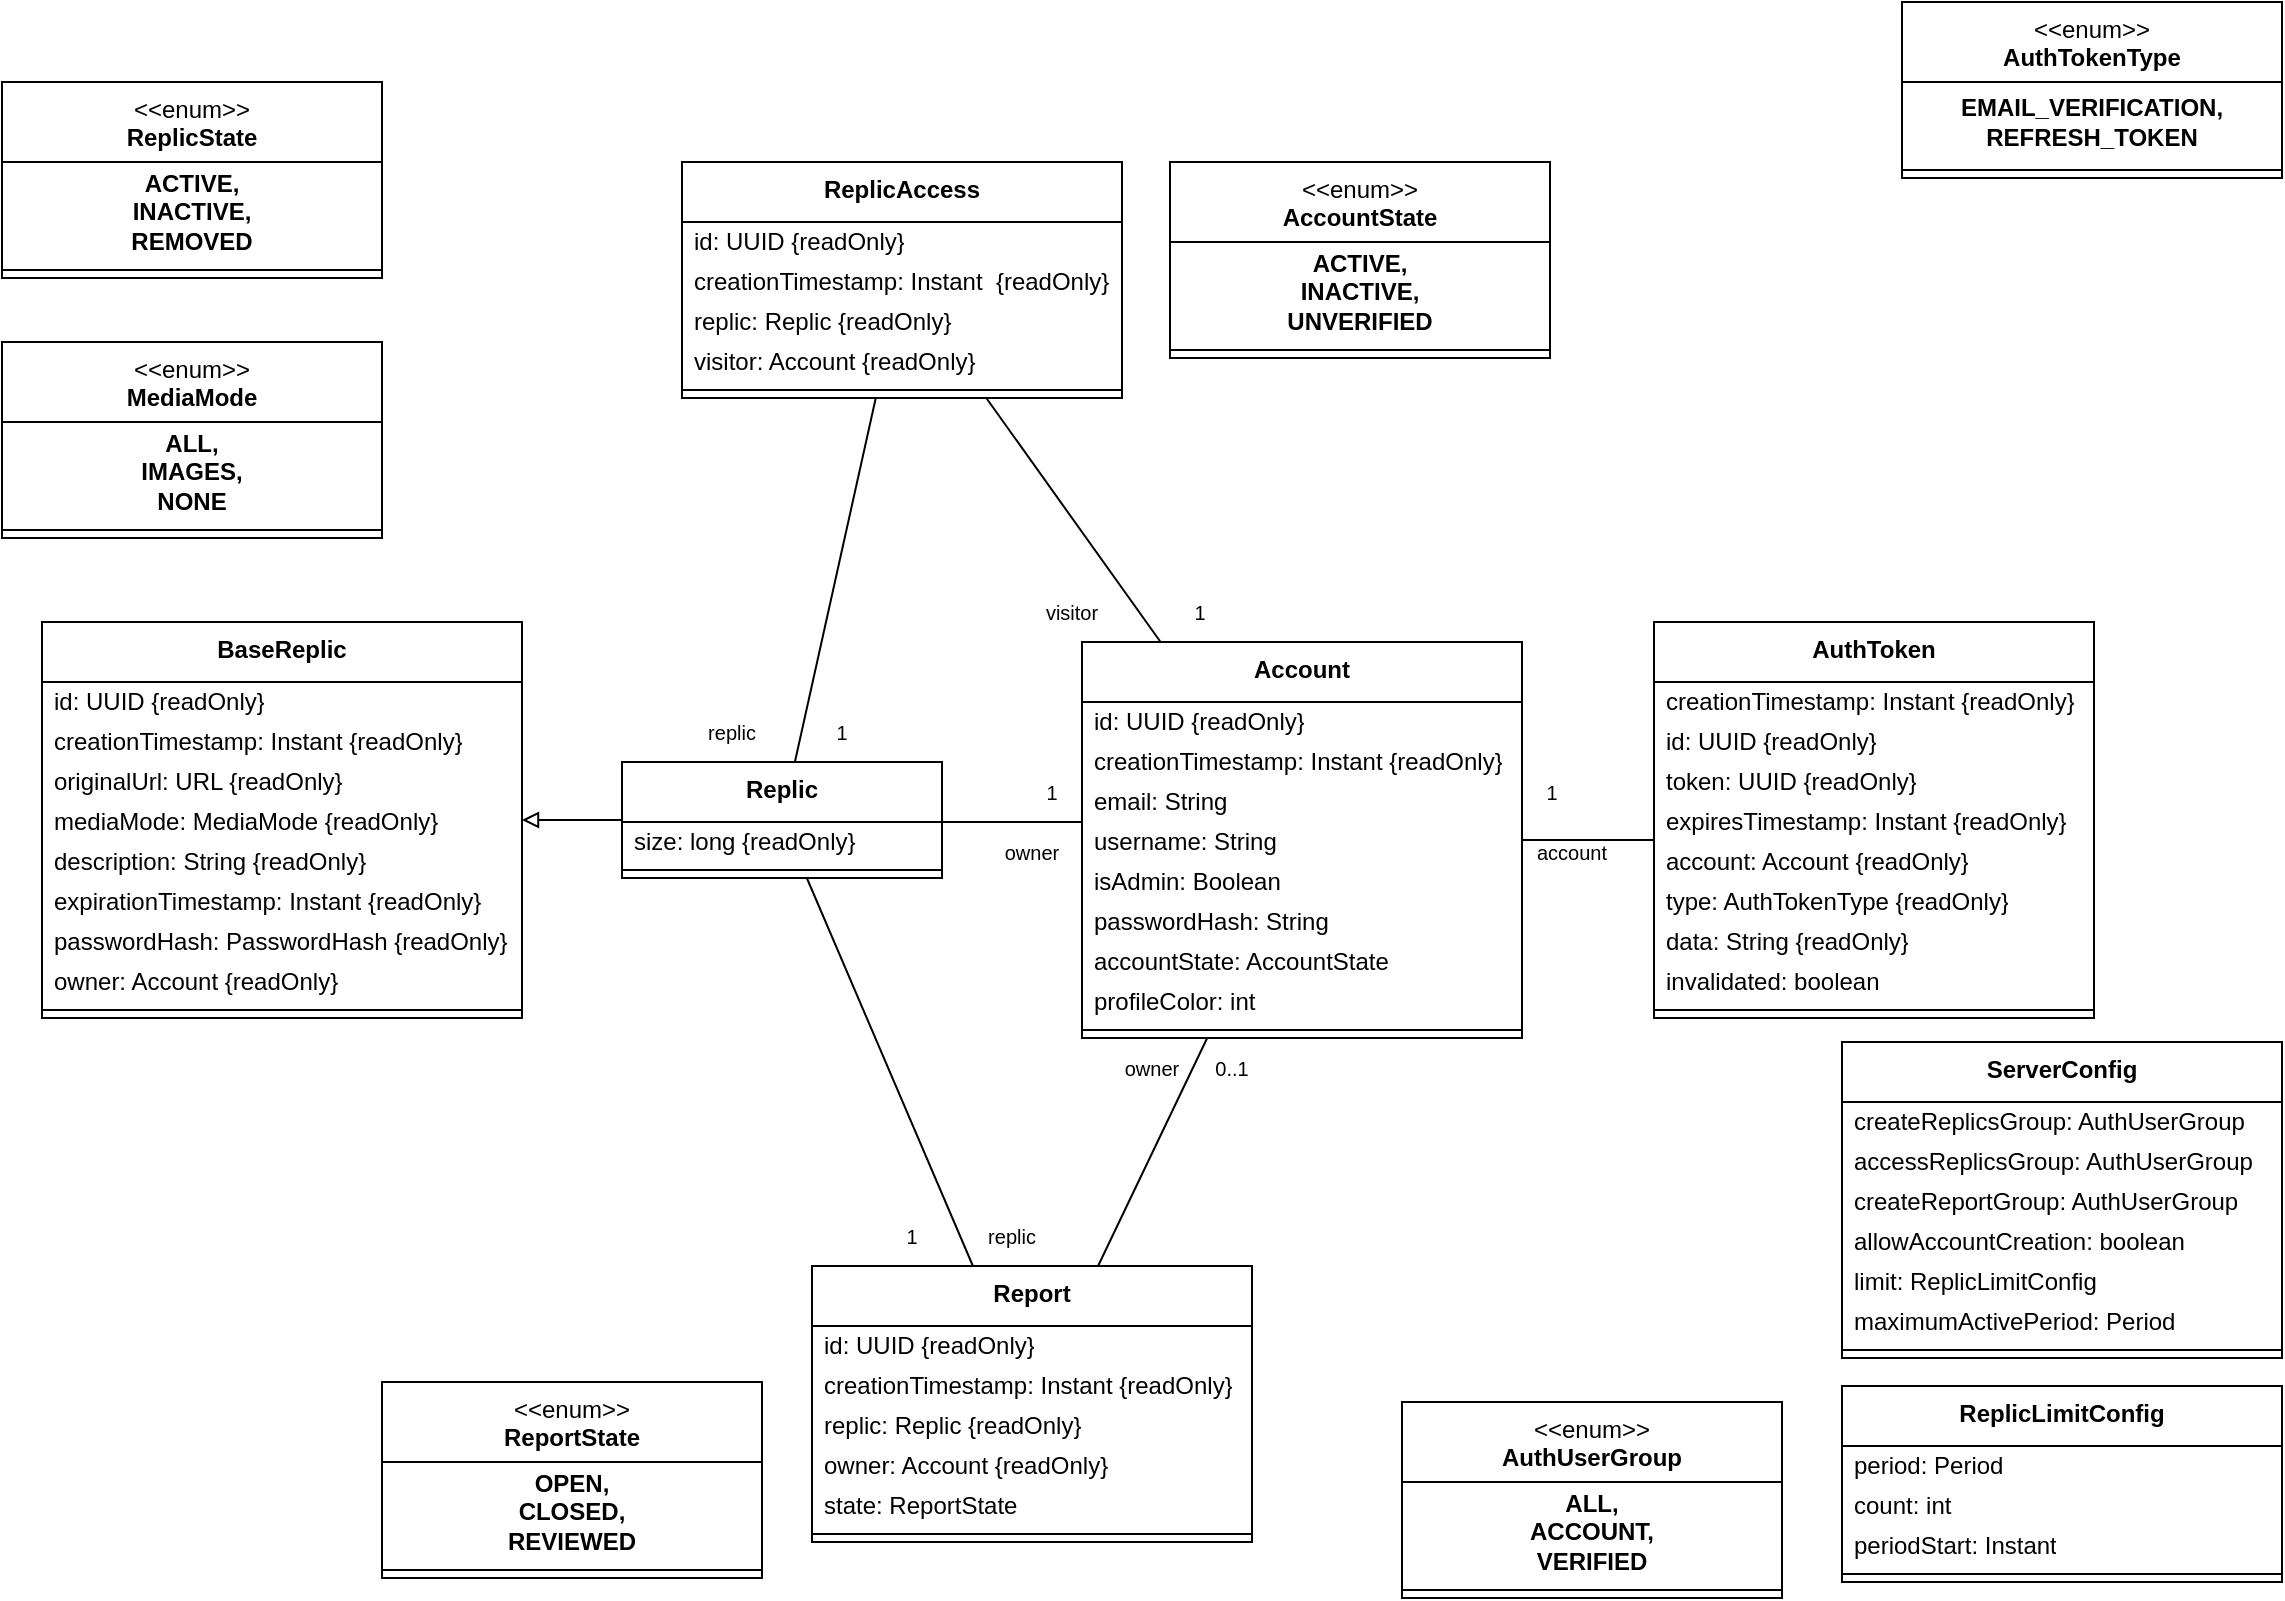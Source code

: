 <mxfile version="22.1.22" type="embed">
  <diagram name="Seite-1" id="tv3RCUC1lsHie5otSo7a">
    <mxGraphModel dx="645" dy="552" grid="1" gridSize="10" guides="1" tooltips="1" connect="1" arrows="1" fold="1" page="1" pageScale="1" pageWidth="1169" pageHeight="827" math="0" shadow="0">
      <root>
        <mxCell id="0" />
        <mxCell id="1" parent="0" />
        <mxCell id="7UgKAC-AJGtY0KaAJKL_-1" style="rounded=0;orthogonalLoop=1;jettySize=auto;html=1;endArrow=none;endFill=0;" parent="1" source="7UgKAC-AJGtY0KaAJKL_-3" target="7UgKAC-AJGtY0KaAJKL_-10" edge="1">
          <mxGeometry relative="1" as="geometry" />
        </mxCell>
        <mxCell id="7UgKAC-AJGtY0KaAJKL_-2" style="rounded=0;orthogonalLoop=1;jettySize=auto;html=1;endArrow=none;endFill=0;" parent="1" source="7UgKAC-AJGtY0KaAJKL_-3" target="7UgKAC-AJGtY0KaAJKL_-28" edge="1">
          <mxGeometry relative="1" as="geometry" />
        </mxCell>
        <mxCell id="7UgKAC-AJGtY0KaAJKL_-3" value="&lt;b&gt;ReplicAccess&lt;/b&gt;" style="swimlane;fontStyle=0;align=center;verticalAlign=top;childLayout=stackLayout;horizontal=1;startSize=30;horizontalStack=0;resizeParent=1;resizeParentMax=0;resizeLast=0;collapsible=0;marginBottom=0;html=1;whiteSpace=wrap;" parent="1" vertex="1">
          <mxGeometry x="350" y="90" width="220" height="118" as="geometry" />
        </mxCell>
        <mxCell id="7UgKAC-AJGtY0KaAJKL_-4" value="id: UUID {readOnly}" style="text;html=1;strokeColor=none;fillColor=none;align=left;verticalAlign=middle;spacingLeft=4;spacingRight=4;overflow=hidden;rotatable=0;points=[[0,0.5],[1,0.5]];portConstraint=eastwest;whiteSpace=wrap;" parent="7UgKAC-AJGtY0KaAJKL_-3" vertex="1">
          <mxGeometry y="30" width="220" height="20" as="geometry" />
        </mxCell>
        <mxCell id="7UgKAC-AJGtY0KaAJKL_-5" value="creationTimestamp: Instant&amp;nbsp; {readOnly}" style="text;html=1;strokeColor=none;fillColor=none;align=left;verticalAlign=middle;spacingLeft=4;spacingRight=4;overflow=hidden;rotatable=0;points=[[0,0.5],[1,0.5]];portConstraint=eastwest;whiteSpace=wrap;" parent="7UgKAC-AJGtY0KaAJKL_-3" vertex="1">
          <mxGeometry y="50" width="220" height="20" as="geometry" />
        </mxCell>
        <mxCell id="7UgKAC-AJGtY0KaAJKL_-6" value="replic: Replic&amp;nbsp;{readOnly}" style="text;html=1;strokeColor=none;fillColor=none;align=left;verticalAlign=middle;spacingLeft=4;spacingRight=4;overflow=hidden;rotatable=0;points=[[0,0.5],[1,0.5]];portConstraint=eastwest;whiteSpace=wrap;" parent="7UgKAC-AJGtY0KaAJKL_-3" vertex="1">
          <mxGeometry y="70" width="220" height="20" as="geometry" />
        </mxCell>
        <mxCell id="7UgKAC-AJGtY0KaAJKL_-7" value="visitor: Account {readOnly}" style="text;html=1;strokeColor=none;fillColor=none;align=left;verticalAlign=middle;spacingLeft=4;spacingRight=4;overflow=hidden;rotatable=0;points=[[0,0.5],[1,0.5]];portConstraint=eastwest;whiteSpace=wrap;" parent="7UgKAC-AJGtY0KaAJKL_-3" vertex="1">
          <mxGeometry y="90" width="220" height="20" as="geometry" />
        </mxCell>
        <mxCell id="7UgKAC-AJGtY0KaAJKL_-8" value="" style="line;strokeWidth=1;fillColor=none;align=left;verticalAlign=middle;spacingTop=-1;spacingLeft=3;spacingRight=3;rotatable=0;labelPosition=right;points=[];portConstraint=eastwest;" parent="7UgKAC-AJGtY0KaAJKL_-3" vertex="1">
          <mxGeometry y="110" width="220" height="8" as="geometry" />
        </mxCell>
        <mxCell id="7UgKAC-AJGtY0KaAJKL_-9" style="edgeStyle=orthogonalEdgeStyle;rounded=0;orthogonalLoop=1;jettySize=auto;html=1;endArrow=none;endFill=0;" parent="1" source="7UgKAC-AJGtY0KaAJKL_-10" target="7UgKAC-AJGtY0KaAJKL_-28" edge="1">
          <mxGeometry relative="1" as="geometry">
            <Array as="points">
              <mxPoint x="510" y="420" />
              <mxPoint x="510" y="420" />
            </Array>
          </mxGeometry>
        </mxCell>
        <mxCell id="7UgKAC-AJGtY0KaAJKL_-103" style="edgeStyle=orthogonalEdgeStyle;rounded=0;orthogonalLoop=1;jettySize=auto;html=1;endArrow=block;endFill=0;" parent="1" source="7UgKAC-AJGtY0KaAJKL_-10" target="7UgKAC-AJGtY0KaAJKL_-92" edge="1">
          <mxGeometry relative="1" as="geometry" />
        </mxCell>
        <mxCell id="7UgKAC-AJGtY0KaAJKL_-10" value="&lt;b&gt;Replic&lt;/b&gt;" style="swimlane;fontStyle=0;align=center;verticalAlign=top;childLayout=stackLayout;horizontal=1;startSize=30;horizontalStack=0;resizeParent=1;resizeParentMax=0;resizeLast=0;collapsible=0;marginBottom=0;html=1;whiteSpace=wrap;" parent="1" vertex="1">
          <mxGeometry x="320" y="390" width="160" height="58" as="geometry" />
        </mxCell>
        <mxCell id="7UgKAC-AJGtY0KaAJKL_-19" value="size: long {readOnly}" style="text;html=1;strokeColor=none;fillColor=none;align=left;verticalAlign=middle;spacingLeft=4;spacingRight=4;overflow=hidden;rotatable=0;points=[[0,0.5],[1,0.5]];portConstraint=eastwest;whiteSpace=wrap;" parent="7UgKAC-AJGtY0KaAJKL_-10" vertex="1">
          <mxGeometry y="30" width="160" height="20" as="geometry" />
        </mxCell>
        <mxCell id="7UgKAC-AJGtY0KaAJKL_-20" value="" style="line;strokeWidth=1;fillColor=none;align=left;verticalAlign=middle;spacingTop=-1;spacingLeft=3;spacingRight=3;rotatable=0;labelPosition=right;points=[];portConstraint=eastwest;" parent="7UgKAC-AJGtY0KaAJKL_-10" vertex="1">
          <mxGeometry y="50" width="160" height="8" as="geometry" />
        </mxCell>
        <mxCell id="7UgKAC-AJGtY0KaAJKL_-21" value="&lt;div&gt;&amp;lt;&amp;lt;enum&amp;gt;&amp;gt;&lt;/div&gt;&lt;div&gt;&lt;b&gt;ReplicState&lt;/b&gt;&lt;/div&gt;" style="swimlane;fontStyle=0;align=center;verticalAlign=top;childLayout=stackLayout;horizontal=1;startSize=40;horizontalStack=0;resizeParent=1;resizeParentMax=0;resizeLast=0;collapsible=0;marginBottom=0;html=1;whiteSpace=wrap;" parent="1" vertex="1">
          <mxGeometry x="10" y="50" width="190" height="98" as="geometry" />
        </mxCell>
        <mxCell id="7UgKAC-AJGtY0KaAJKL_-22" value="&lt;div&gt;ACTIVE,&lt;/div&gt;&lt;div&gt;INACTIVE,&lt;/div&gt;&lt;div&gt;REMOVED&lt;/div&gt;" style="text;html=1;strokeColor=none;fillColor=none;align=center;verticalAlign=middle;spacingLeft=4;spacingRight=4;overflow=hidden;rotatable=0;points=[[0,0.5],[1,0.5]];portConstraint=eastwest;whiteSpace=wrap;fontStyle=1" parent="7UgKAC-AJGtY0KaAJKL_-21" vertex="1">
          <mxGeometry y="40" width="190" height="50" as="geometry" />
        </mxCell>
        <mxCell id="7UgKAC-AJGtY0KaAJKL_-23" value="" style="line;strokeWidth=1;fillColor=none;align=left;verticalAlign=middle;spacingTop=-1;spacingLeft=3;spacingRight=3;rotatable=0;labelPosition=right;points=[];portConstraint=eastwest;" parent="7UgKAC-AJGtY0KaAJKL_-21" vertex="1">
          <mxGeometry y="90" width="190" height="8" as="geometry" />
        </mxCell>
        <mxCell id="7UgKAC-AJGtY0KaAJKL_-24" value="&lt;div&gt;&amp;lt;&amp;lt;enum&amp;gt;&amp;gt;&lt;/div&gt;&lt;div&gt;&lt;b&gt;MediaMode&lt;/b&gt;&lt;/div&gt;" style="swimlane;fontStyle=0;align=center;verticalAlign=top;childLayout=stackLayout;horizontal=1;startSize=40;horizontalStack=0;resizeParent=1;resizeParentMax=0;resizeLast=0;collapsible=0;marginBottom=0;html=1;whiteSpace=wrap;" parent="1" vertex="1">
          <mxGeometry x="10" y="180" width="190" height="98" as="geometry" />
        </mxCell>
        <mxCell id="7UgKAC-AJGtY0KaAJKL_-25" value="&lt;div&gt;ALL,&lt;/div&gt;&lt;div&gt;IMAGES,&lt;/div&gt;&lt;div&gt;NONE&lt;/div&gt;" style="text;html=1;strokeColor=none;fillColor=none;align=center;verticalAlign=middle;spacingLeft=4;spacingRight=4;overflow=hidden;rotatable=0;points=[[0,0.5],[1,0.5]];portConstraint=eastwest;whiteSpace=wrap;fontStyle=1" parent="7UgKAC-AJGtY0KaAJKL_-24" vertex="1">
          <mxGeometry y="40" width="190" height="50" as="geometry" />
        </mxCell>
        <mxCell id="7UgKAC-AJGtY0KaAJKL_-26" value="" style="line;strokeWidth=1;fillColor=none;align=left;verticalAlign=middle;spacingTop=-1;spacingLeft=3;spacingRight=3;rotatable=0;labelPosition=right;points=[];portConstraint=eastwest;" parent="7UgKAC-AJGtY0KaAJKL_-24" vertex="1">
          <mxGeometry y="90" width="190" height="8" as="geometry" />
        </mxCell>
        <mxCell id="7UgKAC-AJGtY0KaAJKL_-27" style="edgeStyle=orthogonalEdgeStyle;rounded=0;orthogonalLoop=1;jettySize=auto;html=1;endArrow=none;endFill=0;" parent="1" source="7UgKAC-AJGtY0KaAJKL_-28" target="7UgKAC-AJGtY0KaAJKL_-40" edge="1">
          <mxGeometry relative="1" as="geometry">
            <Array as="points">
              <mxPoint x="870" y="420" />
            </Array>
          </mxGeometry>
        </mxCell>
        <mxCell id="7UgKAC-AJGtY0KaAJKL_-28" value="&lt;div&gt;&lt;b&gt;Account&lt;/b&gt;&lt;/div&gt;" style="swimlane;fontStyle=0;align=center;verticalAlign=top;childLayout=stackLayout;horizontal=1;startSize=30;horizontalStack=0;resizeParent=1;resizeParentMax=0;resizeLast=0;collapsible=0;marginBottom=0;html=1;whiteSpace=wrap;" parent="1" vertex="1">
          <mxGeometry x="550" y="330" width="220" height="198" as="geometry" />
        </mxCell>
        <mxCell id="7UgKAC-AJGtY0KaAJKL_-29" value="id: UUID {readOnly}" style="text;html=1;strokeColor=none;fillColor=none;align=left;verticalAlign=middle;spacingLeft=4;spacingRight=4;overflow=hidden;rotatable=0;points=[[0,0.5],[1,0.5]];portConstraint=eastwest;whiteSpace=wrap;" parent="7UgKAC-AJGtY0KaAJKL_-28" vertex="1">
          <mxGeometry y="30" width="220" height="20" as="geometry" />
        </mxCell>
        <mxCell id="7UgKAC-AJGtY0KaAJKL_-30" value="creationTimestamp: Instant {readOnly}" style="text;html=1;strokeColor=none;fillColor=none;align=left;verticalAlign=middle;spacingLeft=4;spacingRight=4;overflow=hidden;rotatable=0;points=[[0,0.5],[1,0.5]];portConstraint=eastwest;whiteSpace=wrap;" parent="7UgKAC-AJGtY0KaAJKL_-28" vertex="1">
          <mxGeometry y="50" width="220" height="20" as="geometry" />
        </mxCell>
        <mxCell id="7UgKAC-AJGtY0KaAJKL_-31" value="email: String" style="text;html=1;strokeColor=none;fillColor=none;align=left;verticalAlign=middle;spacingLeft=4;spacingRight=4;overflow=hidden;rotatable=0;points=[[0,0.5],[1,0.5]];portConstraint=eastwest;whiteSpace=wrap;" parent="7UgKAC-AJGtY0KaAJKL_-28" vertex="1">
          <mxGeometry y="70" width="220" height="20" as="geometry" />
        </mxCell>
        <mxCell id="7UgKAC-AJGtY0KaAJKL_-32" value="username: String" style="text;html=1;strokeColor=none;fillColor=none;align=left;verticalAlign=middle;spacingLeft=4;spacingRight=4;overflow=hidden;rotatable=0;points=[[0,0.5],[1,0.5]];portConstraint=eastwest;whiteSpace=wrap;" parent="7UgKAC-AJGtY0KaAJKL_-28" vertex="1">
          <mxGeometry y="90" width="220" height="20" as="geometry" />
        </mxCell>
        <mxCell id="2" value="isAdmin: Boolean" style="text;html=1;strokeColor=none;fillColor=none;align=left;verticalAlign=middle;spacingLeft=4;spacingRight=4;overflow=hidden;rotatable=0;points=[[0,0.5],[1,0.5]];portConstraint=eastwest;whiteSpace=wrap;" parent="7UgKAC-AJGtY0KaAJKL_-28" vertex="1">
          <mxGeometry y="110" width="220" height="20" as="geometry" />
        </mxCell>
        <mxCell id="7UgKAC-AJGtY0KaAJKL_-33" value="passwordHash: String" style="text;html=1;strokeColor=none;fillColor=none;align=left;verticalAlign=middle;spacingLeft=4;spacingRight=4;overflow=hidden;rotatable=0;points=[[0,0.5],[1,0.5]];portConstraint=eastwest;whiteSpace=wrap;" parent="7UgKAC-AJGtY0KaAJKL_-28" vertex="1">
          <mxGeometry y="130" width="220" height="20" as="geometry" />
        </mxCell>
        <mxCell id="7UgKAC-AJGtY0KaAJKL_-34" value="accountState: AccountState" style="text;html=1;strokeColor=none;fillColor=none;align=left;verticalAlign=middle;spacingLeft=4;spacingRight=4;overflow=hidden;rotatable=0;points=[[0,0.5],[1,0.5]];portConstraint=eastwest;whiteSpace=wrap;" parent="7UgKAC-AJGtY0KaAJKL_-28" vertex="1">
          <mxGeometry y="150" width="220" height="20" as="geometry" />
        </mxCell>
        <mxCell id="7UgKAC-AJGtY0KaAJKL_-35" value="profileColor: int" style="text;html=1;strokeColor=none;fillColor=none;align=left;verticalAlign=middle;spacingLeft=4;spacingRight=4;overflow=hidden;rotatable=0;points=[[0,0.5],[1,0.5]];portConstraint=eastwest;whiteSpace=wrap;" parent="7UgKAC-AJGtY0KaAJKL_-28" vertex="1">
          <mxGeometry y="170" width="220" height="20" as="geometry" />
        </mxCell>
        <mxCell id="7UgKAC-AJGtY0KaAJKL_-36" value="" style="line;strokeWidth=1;fillColor=none;align=left;verticalAlign=middle;spacingTop=-1;spacingLeft=3;spacingRight=3;rotatable=0;labelPosition=right;points=[];portConstraint=eastwest;" parent="7UgKAC-AJGtY0KaAJKL_-28" vertex="1">
          <mxGeometry y="190" width="220" height="8" as="geometry" />
        </mxCell>
        <mxCell id="7UgKAC-AJGtY0KaAJKL_-37" value="&lt;div&gt;&amp;lt;&amp;lt;enum&amp;gt;&amp;gt;&lt;/div&gt;&lt;div&gt;&lt;b&gt;AccountState&lt;/b&gt;&lt;/div&gt;" style="swimlane;fontStyle=0;align=center;verticalAlign=top;childLayout=stackLayout;horizontal=1;startSize=40;horizontalStack=0;resizeParent=1;resizeParentMax=0;resizeLast=0;collapsible=0;marginBottom=0;html=1;whiteSpace=wrap;" parent="1" vertex="1">
          <mxGeometry x="594" y="90" width="190" height="98" as="geometry" />
        </mxCell>
        <mxCell id="7UgKAC-AJGtY0KaAJKL_-38" value="&lt;div&gt;ACTIVE,&lt;/div&gt;&lt;div&gt;INACTIVE,&lt;/div&gt;&lt;div&gt;UNVERIFIED&lt;/div&gt;" style="text;html=1;strokeColor=none;fillColor=none;align=center;verticalAlign=middle;spacingLeft=4;spacingRight=4;overflow=hidden;rotatable=0;points=[[0,0.5],[1,0.5]];portConstraint=eastwest;whiteSpace=wrap;fontStyle=1" parent="7UgKAC-AJGtY0KaAJKL_-37" vertex="1">
          <mxGeometry y="40" width="190" height="50" as="geometry" />
        </mxCell>
        <mxCell id="7UgKAC-AJGtY0KaAJKL_-39" value="" style="line;strokeWidth=1;fillColor=none;align=left;verticalAlign=middle;spacingTop=-1;spacingLeft=3;spacingRight=3;rotatable=0;labelPosition=right;points=[];portConstraint=eastwest;" parent="7UgKAC-AJGtY0KaAJKL_-37" vertex="1">
          <mxGeometry y="90" width="190" height="8" as="geometry" />
        </mxCell>
        <mxCell id="7UgKAC-AJGtY0KaAJKL_-40" value="&lt;b&gt;AuthToken&lt;/b&gt;" style="swimlane;fontStyle=0;align=center;verticalAlign=top;childLayout=stackLayout;horizontal=1;startSize=30;horizontalStack=0;resizeParent=1;resizeParentMax=0;resizeLast=0;collapsible=0;marginBottom=0;html=1;whiteSpace=wrap;" parent="1" vertex="1">
          <mxGeometry x="836" y="320" width="220" height="198" as="geometry" />
        </mxCell>
        <mxCell id="7UgKAC-AJGtY0KaAJKL_-41" value="creationTimestamp: Instant {readOnly}" style="text;html=1;strokeColor=none;fillColor=none;align=left;verticalAlign=middle;spacingLeft=4;spacingRight=4;overflow=hidden;rotatable=0;points=[[0,0.5],[1,0.5]];portConstraint=eastwest;whiteSpace=wrap;" parent="7UgKAC-AJGtY0KaAJKL_-40" vertex="1">
          <mxGeometry y="30" width="220" height="20" as="geometry" />
        </mxCell>
        <mxCell id="7UgKAC-AJGtY0KaAJKL_-42" value="id: UUID {readOnly}" style="text;html=1;strokeColor=none;fillColor=none;align=left;verticalAlign=middle;spacingLeft=4;spacingRight=4;overflow=hidden;rotatable=0;points=[[0,0.5],[1,0.5]];portConstraint=eastwest;whiteSpace=wrap;" parent="7UgKAC-AJGtY0KaAJKL_-40" vertex="1">
          <mxGeometry y="50" width="220" height="20" as="geometry" />
        </mxCell>
        <mxCell id="7UgKAC-AJGtY0KaAJKL_-43" value="token: UUID {readOnly}" style="text;html=1;strokeColor=none;fillColor=none;align=left;verticalAlign=middle;spacingLeft=4;spacingRight=4;overflow=hidden;rotatable=0;points=[[0,0.5],[1,0.5]];portConstraint=eastwest;whiteSpace=wrap;" parent="7UgKAC-AJGtY0KaAJKL_-40" vertex="1">
          <mxGeometry y="70" width="220" height="20" as="geometry" />
        </mxCell>
        <mxCell id="7UgKAC-AJGtY0KaAJKL_-44" value="expiresTimestamp: Instant {readOnly}" style="text;html=1;strokeColor=none;fillColor=none;align=left;verticalAlign=middle;spacingLeft=4;spacingRight=4;overflow=hidden;rotatable=0;points=[[0,0.5],[1,0.5]];portConstraint=eastwest;whiteSpace=wrap;" parent="7UgKAC-AJGtY0KaAJKL_-40" vertex="1">
          <mxGeometry y="90" width="220" height="20" as="geometry" />
        </mxCell>
        <mxCell id="7UgKAC-AJGtY0KaAJKL_-45" value="account: Account {readOnly}" style="text;html=1;strokeColor=none;fillColor=none;align=left;verticalAlign=middle;spacingLeft=4;spacingRight=4;overflow=hidden;rotatable=0;points=[[0,0.5],[1,0.5]];portConstraint=eastwest;whiteSpace=wrap;" parent="7UgKAC-AJGtY0KaAJKL_-40" vertex="1">
          <mxGeometry y="110" width="220" height="20" as="geometry" />
        </mxCell>
        <mxCell id="7UgKAC-AJGtY0KaAJKL_-46" value="type: AuthTokenType {readOnly}" style="text;html=1;strokeColor=none;fillColor=none;align=left;verticalAlign=middle;spacingLeft=4;spacingRight=4;overflow=hidden;rotatable=0;points=[[0,0.5],[1,0.5]];portConstraint=eastwest;whiteSpace=wrap;" parent="7UgKAC-AJGtY0KaAJKL_-40" vertex="1">
          <mxGeometry y="130" width="220" height="20" as="geometry" />
        </mxCell>
        <mxCell id="7UgKAC-AJGtY0KaAJKL_-47" value="data: String {readOnly}" style="text;html=1;strokeColor=none;fillColor=none;align=left;verticalAlign=middle;spacingLeft=4;spacingRight=4;overflow=hidden;rotatable=0;points=[[0,0.5],[1,0.5]];portConstraint=eastwest;whiteSpace=wrap;" parent="7UgKAC-AJGtY0KaAJKL_-40" vertex="1">
          <mxGeometry y="150" width="220" height="20" as="geometry" />
        </mxCell>
        <mxCell id="7UgKAC-AJGtY0KaAJKL_-48" value="invalidated: boolean" style="text;html=1;strokeColor=none;fillColor=none;align=left;verticalAlign=middle;spacingLeft=4;spacingRight=4;overflow=hidden;rotatable=0;points=[[0,0.5],[1,0.5]];portConstraint=eastwest;whiteSpace=wrap;" parent="7UgKAC-AJGtY0KaAJKL_-40" vertex="1">
          <mxGeometry y="170" width="220" height="20" as="geometry" />
        </mxCell>
        <mxCell id="7UgKAC-AJGtY0KaAJKL_-49" value="" style="line;strokeWidth=1;fillColor=none;align=left;verticalAlign=middle;spacingTop=-1;spacingLeft=3;spacingRight=3;rotatable=0;labelPosition=right;points=[];portConstraint=eastwest;" parent="7UgKAC-AJGtY0KaAJKL_-40" vertex="1">
          <mxGeometry y="190" width="220" height="8" as="geometry" />
        </mxCell>
        <mxCell id="7UgKAC-AJGtY0KaAJKL_-50" value="&lt;div&gt;&amp;lt;&amp;lt;enum&amp;gt;&amp;gt;&lt;/div&gt;&lt;div&gt;&lt;b&gt;ReportState&lt;/b&gt;&lt;/div&gt;" style="swimlane;fontStyle=0;align=center;verticalAlign=top;childLayout=stackLayout;horizontal=1;startSize=40;horizontalStack=0;resizeParent=1;resizeParentMax=0;resizeLast=0;collapsible=0;marginBottom=0;html=1;whiteSpace=wrap;" parent="1" vertex="1">
          <mxGeometry x="200" y="700" width="190" height="98" as="geometry" />
        </mxCell>
        <mxCell id="7UgKAC-AJGtY0KaAJKL_-51" value="&lt;div&gt;OPEN,&lt;/div&gt;&lt;div&gt;CLOSED,&lt;/div&gt;&lt;div&gt;REVIEWED&lt;/div&gt;" style="text;html=1;strokeColor=none;fillColor=none;align=center;verticalAlign=middle;spacingLeft=4;spacingRight=4;overflow=hidden;rotatable=0;points=[[0,0.5],[1,0.5]];portConstraint=eastwest;whiteSpace=wrap;fontStyle=1" parent="7UgKAC-AJGtY0KaAJKL_-50" vertex="1">
          <mxGeometry y="40" width="190" height="50" as="geometry" />
        </mxCell>
        <mxCell id="7UgKAC-AJGtY0KaAJKL_-52" value="" style="line;strokeWidth=1;fillColor=none;align=left;verticalAlign=middle;spacingTop=-1;spacingLeft=3;spacingRight=3;rotatable=0;labelPosition=right;points=[];portConstraint=eastwest;" parent="7UgKAC-AJGtY0KaAJKL_-50" vertex="1">
          <mxGeometry y="90" width="190" height="8" as="geometry" />
        </mxCell>
        <mxCell id="7UgKAC-AJGtY0KaAJKL_-53" style="rounded=0;orthogonalLoop=1;jettySize=auto;html=1;endArrow=none;endFill=0;" parent="1" source="7UgKAC-AJGtY0KaAJKL_-55" target="7UgKAC-AJGtY0KaAJKL_-28" edge="1">
          <mxGeometry relative="1" as="geometry" />
        </mxCell>
        <mxCell id="7UgKAC-AJGtY0KaAJKL_-54" style="rounded=0;orthogonalLoop=1;jettySize=auto;html=1;endArrow=none;endFill=0;" parent="1" source="7UgKAC-AJGtY0KaAJKL_-55" target="7UgKAC-AJGtY0KaAJKL_-10" edge="1">
          <mxGeometry relative="1" as="geometry" />
        </mxCell>
        <mxCell id="7UgKAC-AJGtY0KaAJKL_-55" value="&lt;b&gt;Report&lt;/b&gt;" style="swimlane;fontStyle=0;align=center;verticalAlign=top;childLayout=stackLayout;horizontal=1;startSize=30;horizontalStack=0;resizeParent=1;resizeParentMax=0;resizeLast=0;collapsible=0;marginBottom=0;html=1;whiteSpace=wrap;" parent="1" vertex="1">
          <mxGeometry x="415" y="642" width="220" height="138" as="geometry" />
        </mxCell>
        <mxCell id="7UgKAC-AJGtY0KaAJKL_-56" value="id: UUID {readOnly}" style="text;html=1;strokeColor=none;fillColor=none;align=left;verticalAlign=middle;spacingLeft=4;spacingRight=4;overflow=hidden;rotatable=0;points=[[0,0.5],[1,0.5]];portConstraint=eastwest;whiteSpace=wrap;" parent="7UgKAC-AJGtY0KaAJKL_-55" vertex="1">
          <mxGeometry y="30" width="220" height="20" as="geometry" />
        </mxCell>
        <mxCell id="7UgKAC-AJGtY0KaAJKL_-57" value="creationTimestamp: Instant {readOnly}" style="text;html=1;strokeColor=none;fillColor=none;align=left;verticalAlign=middle;spacingLeft=4;spacingRight=4;overflow=hidden;rotatable=0;points=[[0,0.5],[1,0.5]];portConstraint=eastwest;whiteSpace=wrap;" parent="7UgKAC-AJGtY0KaAJKL_-55" vertex="1">
          <mxGeometry y="50" width="220" height="20" as="geometry" />
        </mxCell>
        <mxCell id="7UgKAC-AJGtY0KaAJKL_-58" value="replic: Replic {readOnly}" style="text;html=1;strokeColor=none;fillColor=none;align=left;verticalAlign=middle;spacingLeft=4;spacingRight=4;overflow=hidden;rotatable=0;points=[[0,0.5],[1,0.5]];portConstraint=eastwest;whiteSpace=wrap;" parent="7UgKAC-AJGtY0KaAJKL_-55" vertex="1">
          <mxGeometry y="70" width="220" height="20" as="geometry" />
        </mxCell>
        <mxCell id="7UgKAC-AJGtY0KaAJKL_-59" value="owner: Account {readOnly}" style="text;html=1;strokeColor=none;fillColor=none;align=left;verticalAlign=middle;spacingLeft=4;spacingRight=4;overflow=hidden;rotatable=0;points=[[0,0.5],[1,0.5]];portConstraint=eastwest;whiteSpace=wrap;" parent="7UgKAC-AJGtY0KaAJKL_-55" vertex="1">
          <mxGeometry y="90" width="220" height="20" as="geometry" />
        </mxCell>
        <mxCell id="7UgKAC-AJGtY0KaAJKL_-60" value="state: ReportState" style="text;html=1;strokeColor=none;fillColor=none;align=left;verticalAlign=middle;spacingLeft=4;spacingRight=4;overflow=hidden;rotatable=0;points=[[0,0.5],[1,0.5]];portConstraint=eastwest;whiteSpace=wrap;" parent="7UgKAC-AJGtY0KaAJKL_-55" vertex="1">
          <mxGeometry y="110" width="220" height="20" as="geometry" />
        </mxCell>
        <mxCell id="7UgKAC-AJGtY0KaAJKL_-61" value="" style="line;strokeWidth=1;fillColor=none;align=left;verticalAlign=middle;spacingTop=-1;spacingLeft=3;spacingRight=3;rotatable=0;labelPosition=right;points=[];portConstraint=eastwest;" parent="7UgKAC-AJGtY0KaAJKL_-55" vertex="1">
          <mxGeometry y="130" width="220" height="8" as="geometry" />
        </mxCell>
        <mxCell id="7UgKAC-AJGtY0KaAJKL_-62" value="&lt;div&gt;&amp;lt;&amp;lt;enum&amp;gt;&amp;gt;&lt;/div&gt;&lt;div&gt;&lt;b&gt;AuthUserGroup&lt;/b&gt;&lt;/div&gt;" style="swimlane;fontStyle=0;align=center;verticalAlign=top;childLayout=stackLayout;horizontal=1;startSize=40;horizontalStack=0;resizeParent=1;resizeParentMax=0;resizeLast=0;collapsible=0;marginBottom=0;html=1;whiteSpace=wrap;" parent="1" vertex="1">
          <mxGeometry x="710" y="710" width="190" height="98" as="geometry" />
        </mxCell>
        <mxCell id="7UgKAC-AJGtY0KaAJKL_-63" value="&lt;div&gt;ALL,&lt;/div&gt;&lt;div&gt;ACCOUNT,&lt;/div&gt;&lt;div&gt;VERIFIED&lt;/div&gt;" style="text;html=1;strokeColor=none;fillColor=none;align=center;verticalAlign=middle;spacingLeft=4;spacingRight=4;overflow=hidden;rotatable=0;points=[[0,0.5],[1,0.5]];portConstraint=eastwest;whiteSpace=wrap;fontStyle=1" parent="7UgKAC-AJGtY0KaAJKL_-62" vertex="1">
          <mxGeometry y="40" width="190" height="50" as="geometry" />
        </mxCell>
        <mxCell id="7UgKAC-AJGtY0KaAJKL_-64" value="" style="line;strokeWidth=1;fillColor=none;align=left;verticalAlign=middle;spacingTop=-1;spacingLeft=3;spacingRight=3;rotatable=0;labelPosition=right;points=[];portConstraint=eastwest;" parent="7UgKAC-AJGtY0KaAJKL_-62" vertex="1">
          <mxGeometry y="90" width="190" height="8" as="geometry" />
        </mxCell>
        <mxCell id="7UgKAC-AJGtY0KaAJKL_-65" value="&lt;b&gt;ReplicLimitConfig&lt;/b&gt;" style="swimlane;fontStyle=0;align=center;verticalAlign=top;childLayout=stackLayout;horizontal=1;startSize=30;horizontalStack=0;resizeParent=1;resizeParentMax=0;resizeLast=0;collapsible=0;marginBottom=0;html=1;whiteSpace=wrap;" parent="1" vertex="1">
          <mxGeometry x="930" y="702" width="220" height="98" as="geometry" />
        </mxCell>
        <mxCell id="7UgKAC-AJGtY0KaAJKL_-66" value="period: Period" style="text;html=1;strokeColor=none;fillColor=none;align=left;verticalAlign=middle;spacingLeft=4;spacingRight=4;overflow=hidden;rotatable=0;points=[[0,0.5],[1,0.5]];portConstraint=eastwest;whiteSpace=wrap;" parent="7UgKAC-AJGtY0KaAJKL_-65" vertex="1">
          <mxGeometry y="30" width="220" height="20" as="geometry" />
        </mxCell>
        <mxCell id="7UgKAC-AJGtY0KaAJKL_-67" value="count: int" style="text;html=1;strokeColor=none;fillColor=none;align=left;verticalAlign=middle;spacingLeft=4;spacingRight=4;overflow=hidden;rotatable=0;points=[[0,0.5],[1,0.5]];portConstraint=eastwest;whiteSpace=wrap;" parent="7UgKAC-AJGtY0KaAJKL_-65" vertex="1">
          <mxGeometry y="50" width="220" height="20" as="geometry" />
        </mxCell>
        <mxCell id="3" value="periodStart: Instant" style="text;html=1;strokeColor=none;fillColor=none;align=left;verticalAlign=middle;spacingLeft=4;spacingRight=4;overflow=hidden;rotatable=0;points=[[0,0.5],[1,0.5]];portConstraint=eastwest;whiteSpace=wrap;" vertex="1" parent="7UgKAC-AJGtY0KaAJKL_-65">
          <mxGeometry y="70" width="220" height="20" as="geometry" />
        </mxCell>
        <mxCell id="7UgKAC-AJGtY0KaAJKL_-68" value="" style="line;strokeWidth=1;fillColor=none;align=left;verticalAlign=middle;spacingTop=-1;spacingLeft=3;spacingRight=3;rotatable=0;labelPosition=right;points=[];portConstraint=eastwest;" parent="7UgKAC-AJGtY0KaAJKL_-65" vertex="1">
          <mxGeometry y="90" width="220" height="8" as="geometry" />
        </mxCell>
        <mxCell id="7UgKAC-AJGtY0KaAJKL_-69" value="&lt;b&gt;ServerConfig&lt;/b&gt;" style="swimlane;fontStyle=0;align=center;verticalAlign=top;childLayout=stackLayout;horizontal=1;startSize=30;horizontalStack=0;resizeParent=1;resizeParentMax=0;resizeLast=0;collapsible=0;marginBottom=0;html=1;whiteSpace=wrap;" parent="1" vertex="1">
          <mxGeometry x="930" y="530" width="220" height="158" as="geometry" />
        </mxCell>
        <mxCell id="7UgKAC-AJGtY0KaAJKL_-70" value="createReplicsGroup: AuthUserGroup" style="text;html=1;strokeColor=none;fillColor=none;align=left;verticalAlign=middle;spacingLeft=4;spacingRight=4;overflow=hidden;rotatable=0;points=[[0,0.5],[1,0.5]];portConstraint=eastwest;whiteSpace=wrap;" parent="7UgKAC-AJGtY0KaAJKL_-69" vertex="1">
          <mxGeometry y="30" width="220" height="20" as="geometry" />
        </mxCell>
        <mxCell id="7UgKAC-AJGtY0KaAJKL_-71" value="accessReplicsGroup: AuthUserGroup" style="text;html=1;strokeColor=none;fillColor=none;align=left;verticalAlign=middle;spacingLeft=4;spacingRight=4;overflow=hidden;rotatable=0;points=[[0,0.5],[1,0.5]];portConstraint=eastwest;whiteSpace=wrap;" parent="7UgKAC-AJGtY0KaAJKL_-69" vertex="1">
          <mxGeometry y="50" width="220" height="20" as="geometry" />
        </mxCell>
        <mxCell id="7UgKAC-AJGtY0KaAJKL_-72" value="createReportGroup: AuthUserGroup" style="text;html=1;strokeColor=none;fillColor=none;align=left;verticalAlign=middle;spacingLeft=4;spacingRight=4;overflow=hidden;rotatable=0;points=[[0,0.5],[1,0.5]];portConstraint=eastwest;whiteSpace=wrap;" parent="7UgKAC-AJGtY0KaAJKL_-69" vertex="1">
          <mxGeometry y="70" width="220" height="20" as="geometry" />
        </mxCell>
        <mxCell id="7UgKAC-AJGtY0KaAJKL_-73" value="allowAccountCreation: boolean" style="text;html=1;strokeColor=none;fillColor=none;align=left;verticalAlign=middle;spacingLeft=4;spacingRight=4;overflow=hidden;rotatable=0;points=[[0,0.5],[1,0.5]];portConstraint=eastwest;whiteSpace=wrap;" parent="7UgKAC-AJGtY0KaAJKL_-69" vertex="1">
          <mxGeometry y="90" width="220" height="20" as="geometry" />
        </mxCell>
        <mxCell id="7UgKAC-AJGtY0KaAJKL_-74" value="limit: ReplicLimitConfig" style="text;html=1;strokeColor=none;fillColor=none;align=left;verticalAlign=middle;spacingLeft=4;spacingRight=4;overflow=hidden;rotatable=0;points=[[0,0.5],[1,0.5]];portConstraint=eastwest;whiteSpace=wrap;" parent="7UgKAC-AJGtY0KaAJKL_-69" vertex="1">
          <mxGeometry y="110" width="220" height="20" as="geometry" />
        </mxCell>
        <mxCell id="7UgKAC-AJGtY0KaAJKL_-75" value="maximumActivePeriod: Period" style="text;html=1;strokeColor=none;fillColor=none;align=left;verticalAlign=middle;spacingLeft=4;spacingRight=4;overflow=hidden;rotatable=0;points=[[0,0.5],[1,0.5]];portConstraint=eastwest;whiteSpace=wrap;" parent="7UgKAC-AJGtY0KaAJKL_-69" vertex="1">
          <mxGeometry y="130" width="220" height="20" as="geometry" />
        </mxCell>
        <mxCell id="7UgKAC-AJGtY0KaAJKL_-76" value="" style="line;strokeWidth=1;fillColor=none;align=left;verticalAlign=middle;spacingTop=-1;spacingLeft=3;spacingRight=3;rotatable=0;labelPosition=right;points=[];portConstraint=eastwest;" parent="7UgKAC-AJGtY0KaAJKL_-69" vertex="1">
          <mxGeometry y="150" width="220" height="8" as="geometry" />
        </mxCell>
        <mxCell id="7UgKAC-AJGtY0KaAJKL_-77" value="1" style="text;html=1;align=center;verticalAlign=middle;whiteSpace=wrap;rounded=0;fontSize=10;" parent="1" vertex="1">
          <mxGeometry x="770" y="390" width="30" height="30" as="geometry" />
        </mxCell>
        <mxCell id="7UgKAC-AJGtY0KaAJKL_-78" value="account" style="text;html=1;align=center;verticalAlign=middle;whiteSpace=wrap;rounded=0;fontSize=10;" parent="1" vertex="1">
          <mxGeometry x="770" y="420" width="50" height="30" as="geometry" />
        </mxCell>
        <mxCell id="7UgKAC-AJGtY0KaAJKL_-79" value="1" style="text;html=1;align=center;verticalAlign=middle;whiteSpace=wrap;rounded=0;fontSize=10;" parent="1" vertex="1">
          <mxGeometry x="520" y="390" width="30" height="30" as="geometry" />
        </mxCell>
        <mxCell id="7UgKAC-AJGtY0KaAJKL_-80" value="owner" style="text;html=1;align=center;verticalAlign=middle;whiteSpace=wrap;rounded=0;fontSize=10;" parent="1" vertex="1">
          <mxGeometry x="500" y="420" width="50" height="30" as="geometry" />
        </mxCell>
        <mxCell id="7UgKAC-AJGtY0KaAJKL_-81" value="1" style="text;html=1;align=center;verticalAlign=middle;whiteSpace=wrap;rounded=0;fontSize=10;" parent="1" vertex="1">
          <mxGeometry x="594" y="300" width="30" height="30" as="geometry" />
        </mxCell>
        <mxCell id="7UgKAC-AJGtY0KaAJKL_-82" value="visitor" style="text;html=1;align=center;verticalAlign=middle;whiteSpace=wrap;rounded=0;fontSize=10;" parent="1" vertex="1">
          <mxGeometry x="520" y="300" width="50" height="30" as="geometry" />
        </mxCell>
        <mxCell id="7UgKAC-AJGtY0KaAJKL_-83" value="1" style="text;html=1;align=center;verticalAlign=middle;whiteSpace=wrap;rounded=0;fontSize=10;" parent="1" vertex="1">
          <mxGeometry x="415" y="360" width="30" height="30" as="geometry" />
        </mxCell>
        <mxCell id="7UgKAC-AJGtY0KaAJKL_-84" value="replic" style="text;html=1;align=center;verticalAlign=middle;whiteSpace=wrap;rounded=0;fontSize=10;" parent="1" vertex="1">
          <mxGeometry x="350" y="360" width="50" height="30" as="geometry" />
        </mxCell>
        <mxCell id="7UgKAC-AJGtY0KaAJKL_-85" value="0..1" style="text;html=1;align=center;verticalAlign=middle;whiteSpace=wrap;rounded=0;fontSize=10;" parent="1" vertex="1">
          <mxGeometry x="610" y="528" width="30" height="30" as="geometry" />
        </mxCell>
        <mxCell id="7UgKAC-AJGtY0KaAJKL_-86" value="owner" style="text;html=1;align=center;verticalAlign=middle;whiteSpace=wrap;rounded=0;fontSize=10;" parent="1" vertex="1">
          <mxGeometry x="560" y="528" width="50" height="30" as="geometry" />
        </mxCell>
        <mxCell id="7UgKAC-AJGtY0KaAJKL_-87" value="1" style="text;html=1;align=center;verticalAlign=middle;whiteSpace=wrap;rounded=0;fontSize=10;" parent="1" vertex="1">
          <mxGeometry x="450" y="612" width="30" height="30" as="geometry" />
        </mxCell>
        <mxCell id="7UgKAC-AJGtY0KaAJKL_-88" value="replic" style="text;html=1;align=center;verticalAlign=middle;whiteSpace=wrap;rounded=0;fontSize=10;" parent="1" vertex="1">
          <mxGeometry x="490" y="612" width="50" height="30" as="geometry" />
        </mxCell>
        <mxCell id="7UgKAC-AJGtY0KaAJKL_-89" value="&lt;div&gt;&amp;lt;&amp;lt;enum&amp;gt;&amp;gt;&lt;/div&gt;&lt;div&gt;&lt;b&gt;AuthTokenType&lt;/b&gt;&lt;/div&gt;" style="swimlane;fontStyle=0;align=center;verticalAlign=top;childLayout=stackLayout;horizontal=1;startSize=40;horizontalStack=0;resizeParent=1;resizeParentMax=0;resizeLast=0;collapsible=0;marginBottom=0;html=1;whiteSpace=wrap;" parent="1" vertex="1">
          <mxGeometry x="960" y="10" width="190" height="88" as="geometry" />
        </mxCell>
        <mxCell id="7UgKAC-AJGtY0KaAJKL_-90" value="&lt;div&gt;EMAIL_VERIFICATION,&lt;/div&gt;&lt;div&gt;REFRESH_TOKEN&lt;/div&gt;" style="text;html=1;strokeColor=none;fillColor=none;align=center;verticalAlign=middle;spacingLeft=4;spacingRight=4;overflow=hidden;rotatable=0;points=[[0,0.5],[1,0.5]];portConstraint=eastwest;whiteSpace=wrap;fontStyle=1" parent="7UgKAC-AJGtY0KaAJKL_-89" vertex="1">
          <mxGeometry y="40" width="190" height="40" as="geometry" />
        </mxCell>
        <mxCell id="7UgKAC-AJGtY0KaAJKL_-91" value="" style="line;strokeWidth=1;fillColor=none;align=left;verticalAlign=middle;spacingTop=-1;spacingLeft=3;spacingRight=3;rotatable=0;labelPosition=right;points=[];portConstraint=eastwest;" parent="7UgKAC-AJGtY0KaAJKL_-89" vertex="1">
          <mxGeometry y="80" width="190" height="8" as="geometry" />
        </mxCell>
        <mxCell id="7UgKAC-AJGtY0KaAJKL_-92" value="&lt;b&gt;BaseReplic&lt;/b&gt;" style="swimlane;fontStyle=0;align=center;verticalAlign=top;childLayout=stackLayout;horizontal=1;startSize=30;horizontalStack=0;resizeParent=1;resizeParentMax=0;resizeLast=0;collapsible=0;marginBottom=0;html=1;whiteSpace=wrap;" parent="1" vertex="1">
          <mxGeometry x="30" y="320" width="240" height="198" as="geometry" />
        </mxCell>
        <mxCell id="7UgKAC-AJGtY0KaAJKL_-93" value="id: UUID {readOnly}" style="text;html=1;strokeColor=none;fillColor=none;align=left;verticalAlign=middle;spacingLeft=4;spacingRight=4;overflow=hidden;rotatable=0;points=[[0,0.5],[1,0.5]];portConstraint=eastwest;whiteSpace=wrap;" parent="7UgKAC-AJGtY0KaAJKL_-92" vertex="1">
          <mxGeometry y="30" width="240" height="20" as="geometry" />
        </mxCell>
        <mxCell id="7UgKAC-AJGtY0KaAJKL_-94" value="creationTimestamp: Instant {readOnly}" style="text;html=1;strokeColor=none;fillColor=none;align=left;verticalAlign=middle;spacingLeft=4;spacingRight=4;overflow=hidden;rotatable=0;points=[[0,0.5],[1,0.5]];portConstraint=eastwest;whiteSpace=wrap;" parent="7UgKAC-AJGtY0KaAJKL_-92" vertex="1">
          <mxGeometry y="50" width="240" height="20" as="geometry" />
        </mxCell>
        <mxCell id="7UgKAC-AJGtY0KaAJKL_-95" value="originalUrl: URL {readOnly}" style="text;html=1;strokeColor=none;fillColor=none;align=left;verticalAlign=middle;spacingLeft=4;spacingRight=4;overflow=hidden;rotatable=0;points=[[0,0.5],[1,0.5]];portConstraint=eastwest;whiteSpace=wrap;" parent="7UgKAC-AJGtY0KaAJKL_-92" vertex="1">
          <mxGeometry y="70" width="240" height="20" as="geometry" />
        </mxCell>
        <mxCell id="7UgKAC-AJGtY0KaAJKL_-96" value="mediaMode: MediaMode {readOnly}" style="text;html=1;strokeColor=none;fillColor=none;align=left;verticalAlign=middle;spacingLeft=4;spacingRight=4;overflow=hidden;rotatable=0;points=[[0,0.5],[1,0.5]];portConstraint=eastwest;whiteSpace=wrap;" parent="7UgKAC-AJGtY0KaAJKL_-92" vertex="1">
          <mxGeometry y="90" width="240" height="20" as="geometry" />
        </mxCell>
        <mxCell id="7UgKAC-AJGtY0KaAJKL_-97" value="description: String {readOnly}" style="text;html=1;strokeColor=none;fillColor=none;align=left;verticalAlign=middle;spacingLeft=4;spacingRight=4;overflow=hidden;rotatable=0;points=[[0,0.5],[1,0.5]];portConstraint=eastwest;whiteSpace=wrap;" parent="7UgKAC-AJGtY0KaAJKL_-92" vertex="1">
          <mxGeometry y="110" width="240" height="20" as="geometry" />
        </mxCell>
        <mxCell id="7UgKAC-AJGtY0KaAJKL_-98" value="expirationTimestamp: Instant {readOnly}" style="text;html=1;strokeColor=none;fillColor=none;align=left;verticalAlign=middle;spacingLeft=4;spacingRight=4;overflow=hidden;rotatable=0;points=[[0,0.5],[1,0.5]];portConstraint=eastwest;whiteSpace=wrap;" parent="7UgKAC-AJGtY0KaAJKL_-92" vertex="1">
          <mxGeometry y="130" width="240" height="20" as="geometry" />
        </mxCell>
        <mxCell id="7UgKAC-AJGtY0KaAJKL_-99" value="passwordHash: PasswordHash {readOnly}" style="text;html=1;strokeColor=none;fillColor=none;align=left;verticalAlign=middle;spacingLeft=4;spacingRight=4;overflow=hidden;rotatable=0;points=[[0,0.5],[1,0.5]];portConstraint=eastwest;whiteSpace=wrap;" parent="7UgKAC-AJGtY0KaAJKL_-92" vertex="1">
          <mxGeometry y="150" width="240" height="20" as="geometry" />
        </mxCell>
        <mxCell id="7UgKAC-AJGtY0KaAJKL_-100" value="owner: Account {readOnly}" style="text;html=1;strokeColor=none;fillColor=none;align=left;verticalAlign=middle;spacingLeft=4;spacingRight=4;overflow=hidden;rotatable=0;points=[[0,0.5],[1,0.5]];portConstraint=eastwest;whiteSpace=wrap;" parent="7UgKAC-AJGtY0KaAJKL_-92" vertex="1">
          <mxGeometry y="170" width="240" height="20" as="geometry" />
        </mxCell>
        <mxCell id="7UgKAC-AJGtY0KaAJKL_-102" value="" style="line;strokeWidth=1;fillColor=none;align=left;verticalAlign=middle;spacingTop=-1;spacingLeft=3;spacingRight=3;rotatable=0;labelPosition=right;points=[];portConstraint=eastwest;" parent="7UgKAC-AJGtY0KaAJKL_-92" vertex="1">
          <mxGeometry y="190" width="240" height="8" as="geometry" />
        </mxCell>
      </root>
    </mxGraphModel>
  </diagram>
</mxfile>
